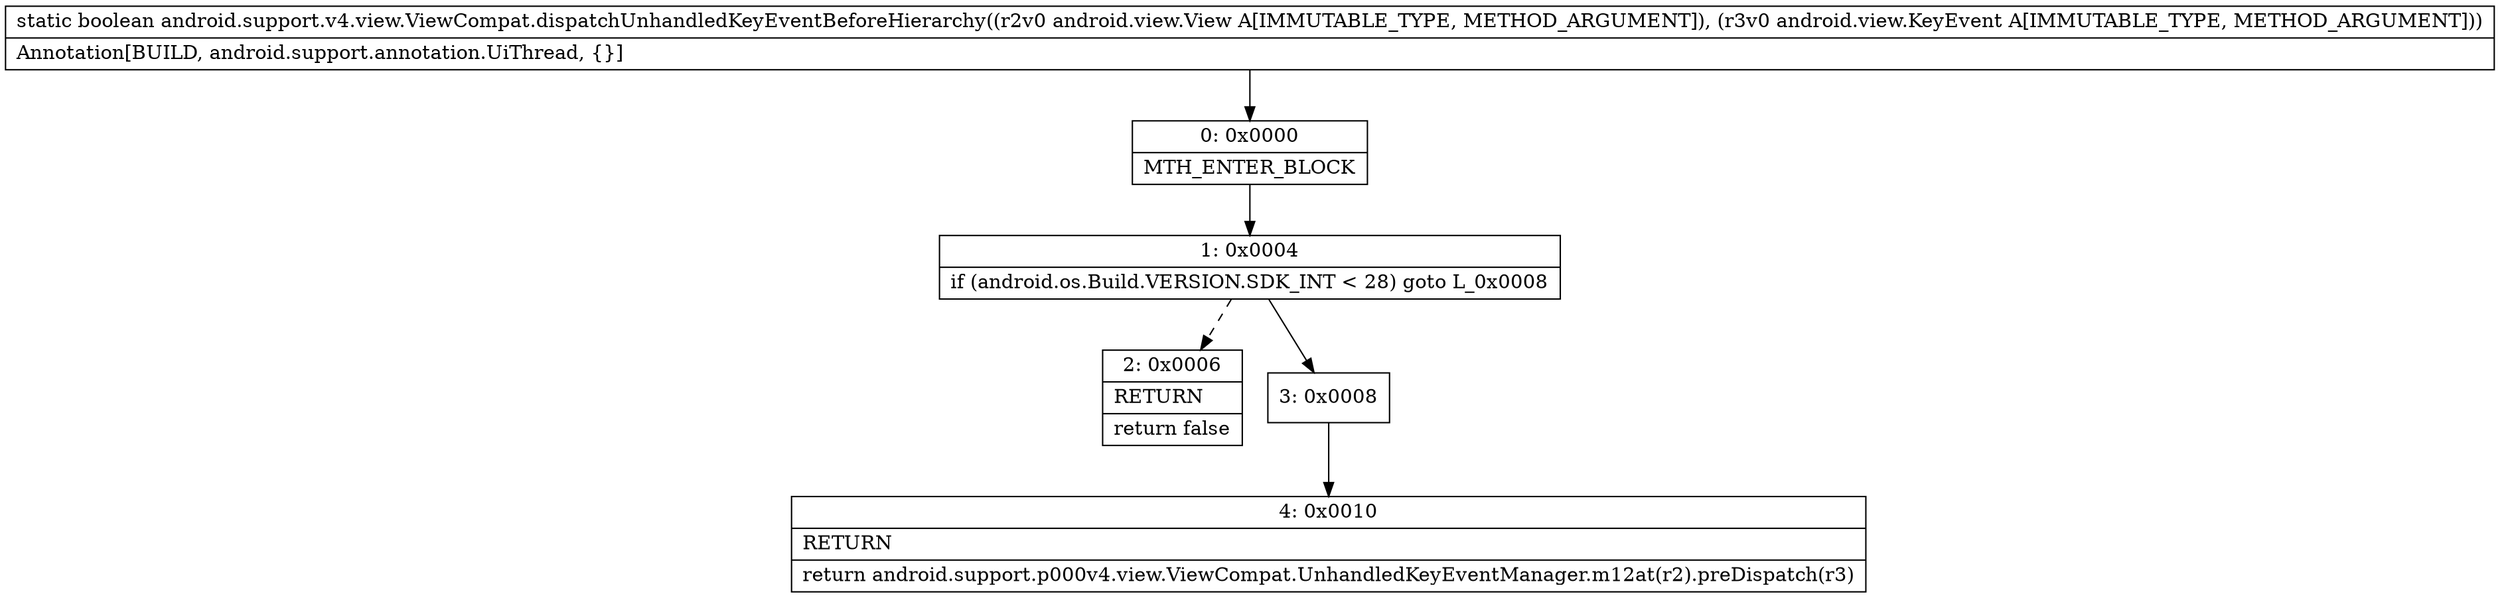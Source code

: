 digraph "CFG forandroid.support.v4.view.ViewCompat.dispatchUnhandledKeyEventBeforeHierarchy(Landroid\/view\/View;Landroid\/view\/KeyEvent;)Z" {
Node_0 [shape=record,label="{0\:\ 0x0000|MTH_ENTER_BLOCK\l}"];
Node_1 [shape=record,label="{1\:\ 0x0004|if (android.os.Build.VERSION.SDK_INT \< 28) goto L_0x0008\l}"];
Node_2 [shape=record,label="{2\:\ 0x0006|RETURN\l|return false\l}"];
Node_3 [shape=record,label="{3\:\ 0x0008}"];
Node_4 [shape=record,label="{4\:\ 0x0010|RETURN\l|return android.support.p000v4.view.ViewCompat.UnhandledKeyEventManager.m12at(r2).preDispatch(r3)\l}"];
MethodNode[shape=record,label="{static boolean android.support.v4.view.ViewCompat.dispatchUnhandledKeyEventBeforeHierarchy((r2v0 android.view.View A[IMMUTABLE_TYPE, METHOD_ARGUMENT]), (r3v0 android.view.KeyEvent A[IMMUTABLE_TYPE, METHOD_ARGUMENT]))  | Annotation[BUILD, android.support.annotation.UiThread, \{\}]\l}"];
MethodNode -> Node_0;
Node_0 -> Node_1;
Node_1 -> Node_2[style=dashed];
Node_1 -> Node_3;
Node_3 -> Node_4;
}

